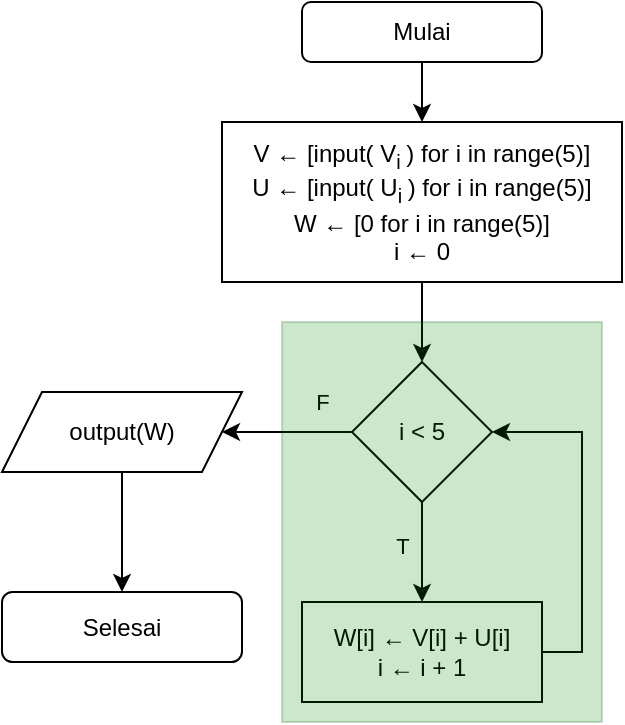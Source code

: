 <mxfile version="26.2.15">
  <diagram name="Page-1" id="zlWNSXtMoy9rusxttmJT">
    <mxGraphModel dx="786" dy="524" grid="1" gridSize="10" guides="1" tooltips="1" connect="1" arrows="1" fold="1" page="1" pageScale="1" pageWidth="850" pageHeight="1100" math="0" shadow="0">
      <root>
        <mxCell id="0" />
        <mxCell id="1" parent="0" />
        <mxCell id="-SEFGKDfxOVD3mIa68dv-10" style="edgeStyle=orthogonalEdgeStyle;rounded=0;orthogonalLoop=1;jettySize=auto;html=1;entryX=0.5;entryY=0;entryDx=0;entryDy=0;" parent="1" source="-SEFGKDfxOVD3mIa68dv-1" target="-SEFGKDfxOVD3mIa68dv-2" edge="1">
          <mxGeometry relative="1" as="geometry" />
        </mxCell>
        <mxCell id="-SEFGKDfxOVD3mIa68dv-1" value="Mulai" style="rounded=1;whiteSpace=wrap;html=1;" parent="1" vertex="1">
          <mxGeometry x="350" y="130" width="120" height="30" as="geometry" />
        </mxCell>
        <mxCell id="-SEFGKDfxOVD3mIa68dv-11" style="edgeStyle=orthogonalEdgeStyle;rounded=0;orthogonalLoop=1;jettySize=auto;html=1;entryX=0.5;entryY=0;entryDx=0;entryDy=0;" parent="1" source="-SEFGKDfxOVD3mIa68dv-2" target="-SEFGKDfxOVD3mIa68dv-4" edge="1">
          <mxGeometry relative="1" as="geometry" />
        </mxCell>
        <mxCell id="-SEFGKDfxOVD3mIa68dv-2" value="V&amp;nbsp;← [input( V&lt;sub&gt;i&amp;nbsp;&lt;/sub&gt;) for i in range(5)]&lt;div&gt;U ← [input( U&lt;sub&gt;i&amp;nbsp;&lt;/sub&gt;) for i in range(5)]&lt;/div&gt;&lt;div&gt;W&amp;nbsp;← [0 for i in range(5)]&lt;/div&gt;&lt;div&gt;i&amp;nbsp;← 0&lt;/div&gt;" style="rounded=0;whiteSpace=wrap;html=1;" parent="1" vertex="1">
          <mxGeometry x="310" y="190" width="200" height="80" as="geometry" />
        </mxCell>
        <mxCell id="-SEFGKDfxOVD3mIa68dv-12" style="edgeStyle=orthogonalEdgeStyle;rounded=0;orthogonalLoop=1;jettySize=auto;html=1;entryX=0.5;entryY=0;entryDx=0;entryDy=0;" parent="1" source="-SEFGKDfxOVD3mIa68dv-4" target="-SEFGKDfxOVD3mIa68dv-5" edge="1">
          <mxGeometry relative="1" as="geometry" />
        </mxCell>
        <mxCell id="-SEFGKDfxOVD3mIa68dv-16" value="T" style="edgeLabel;html=1;align=center;verticalAlign=middle;resizable=0;points=[];" parent="-SEFGKDfxOVD3mIa68dv-12" vertex="1" connectable="0">
          <mxGeometry x="-0.12" y="2" relative="1" as="geometry">
            <mxPoint x="-12" as="offset" />
          </mxGeometry>
        </mxCell>
        <mxCell id="-SEFGKDfxOVD3mIa68dv-14" style="edgeStyle=orthogonalEdgeStyle;rounded=0;orthogonalLoop=1;jettySize=auto;html=1;exitX=0;exitY=0.5;exitDx=0;exitDy=0;entryX=1;entryY=0.5;entryDx=0;entryDy=0;" parent="1" source="-SEFGKDfxOVD3mIa68dv-4" target="-SEFGKDfxOVD3mIa68dv-8" edge="1">
          <mxGeometry relative="1" as="geometry" />
        </mxCell>
        <mxCell id="-SEFGKDfxOVD3mIa68dv-17" value="F" style="edgeLabel;html=1;align=center;verticalAlign=middle;resizable=0;points=[];" parent="-SEFGKDfxOVD3mIa68dv-14" vertex="1" connectable="0">
          <mxGeometry x="-0.169" y="2" relative="1" as="geometry">
            <mxPoint x="12" y="-17" as="offset" />
          </mxGeometry>
        </mxCell>
        <mxCell id="-SEFGKDfxOVD3mIa68dv-4" value="i &amp;lt; 5" style="rhombus;whiteSpace=wrap;html=1;" parent="1" vertex="1">
          <mxGeometry x="375" y="310" width="70" height="70" as="geometry" />
        </mxCell>
        <mxCell id="-SEFGKDfxOVD3mIa68dv-13" style="edgeStyle=orthogonalEdgeStyle;rounded=0;orthogonalLoop=1;jettySize=auto;html=1;exitX=1;exitY=0.5;exitDx=0;exitDy=0;entryX=1;entryY=0.5;entryDx=0;entryDy=0;" parent="1" source="-SEFGKDfxOVD3mIa68dv-5" target="-SEFGKDfxOVD3mIa68dv-4" edge="1">
          <mxGeometry relative="1" as="geometry" />
        </mxCell>
        <mxCell id="-SEFGKDfxOVD3mIa68dv-5" value="W[i]&amp;nbsp;← V[i] + U[i]&lt;div&gt;i&amp;nbsp;← i + 1&lt;/div&gt;" style="rounded=0;whiteSpace=wrap;html=1;" parent="1" vertex="1">
          <mxGeometry x="350" y="430" width="120" height="50" as="geometry" />
        </mxCell>
        <mxCell id="-SEFGKDfxOVD3mIa68dv-15" style="edgeStyle=orthogonalEdgeStyle;rounded=0;orthogonalLoop=1;jettySize=auto;html=1;entryX=0.5;entryY=0;entryDx=0;entryDy=0;" parent="1" source="-SEFGKDfxOVD3mIa68dv-8" target="-SEFGKDfxOVD3mIa68dv-9" edge="1">
          <mxGeometry relative="1" as="geometry" />
        </mxCell>
        <mxCell id="-SEFGKDfxOVD3mIa68dv-8" value="output(W)" style="shape=parallelogram;perimeter=parallelogramPerimeter;whiteSpace=wrap;html=1;fixedSize=1;" parent="1" vertex="1">
          <mxGeometry x="200" y="325" width="120" height="40" as="geometry" />
        </mxCell>
        <mxCell id="-SEFGKDfxOVD3mIa68dv-9" value="Selesai" style="rounded=1;whiteSpace=wrap;html=1;" parent="1" vertex="1">
          <mxGeometry x="200" y="425" width="120" height="35" as="geometry" />
        </mxCell>
        <mxCell id="-SEFGKDfxOVD3mIa68dv-18" value="" style="rounded=0;whiteSpace=wrap;html=1;fillColor=#008a00;fontColor=#ffffff;strokeColor=#005700;opacity=20;" parent="1" vertex="1">
          <mxGeometry x="340" y="290" width="160" height="200" as="geometry" />
        </mxCell>
      </root>
    </mxGraphModel>
  </diagram>
</mxfile>
